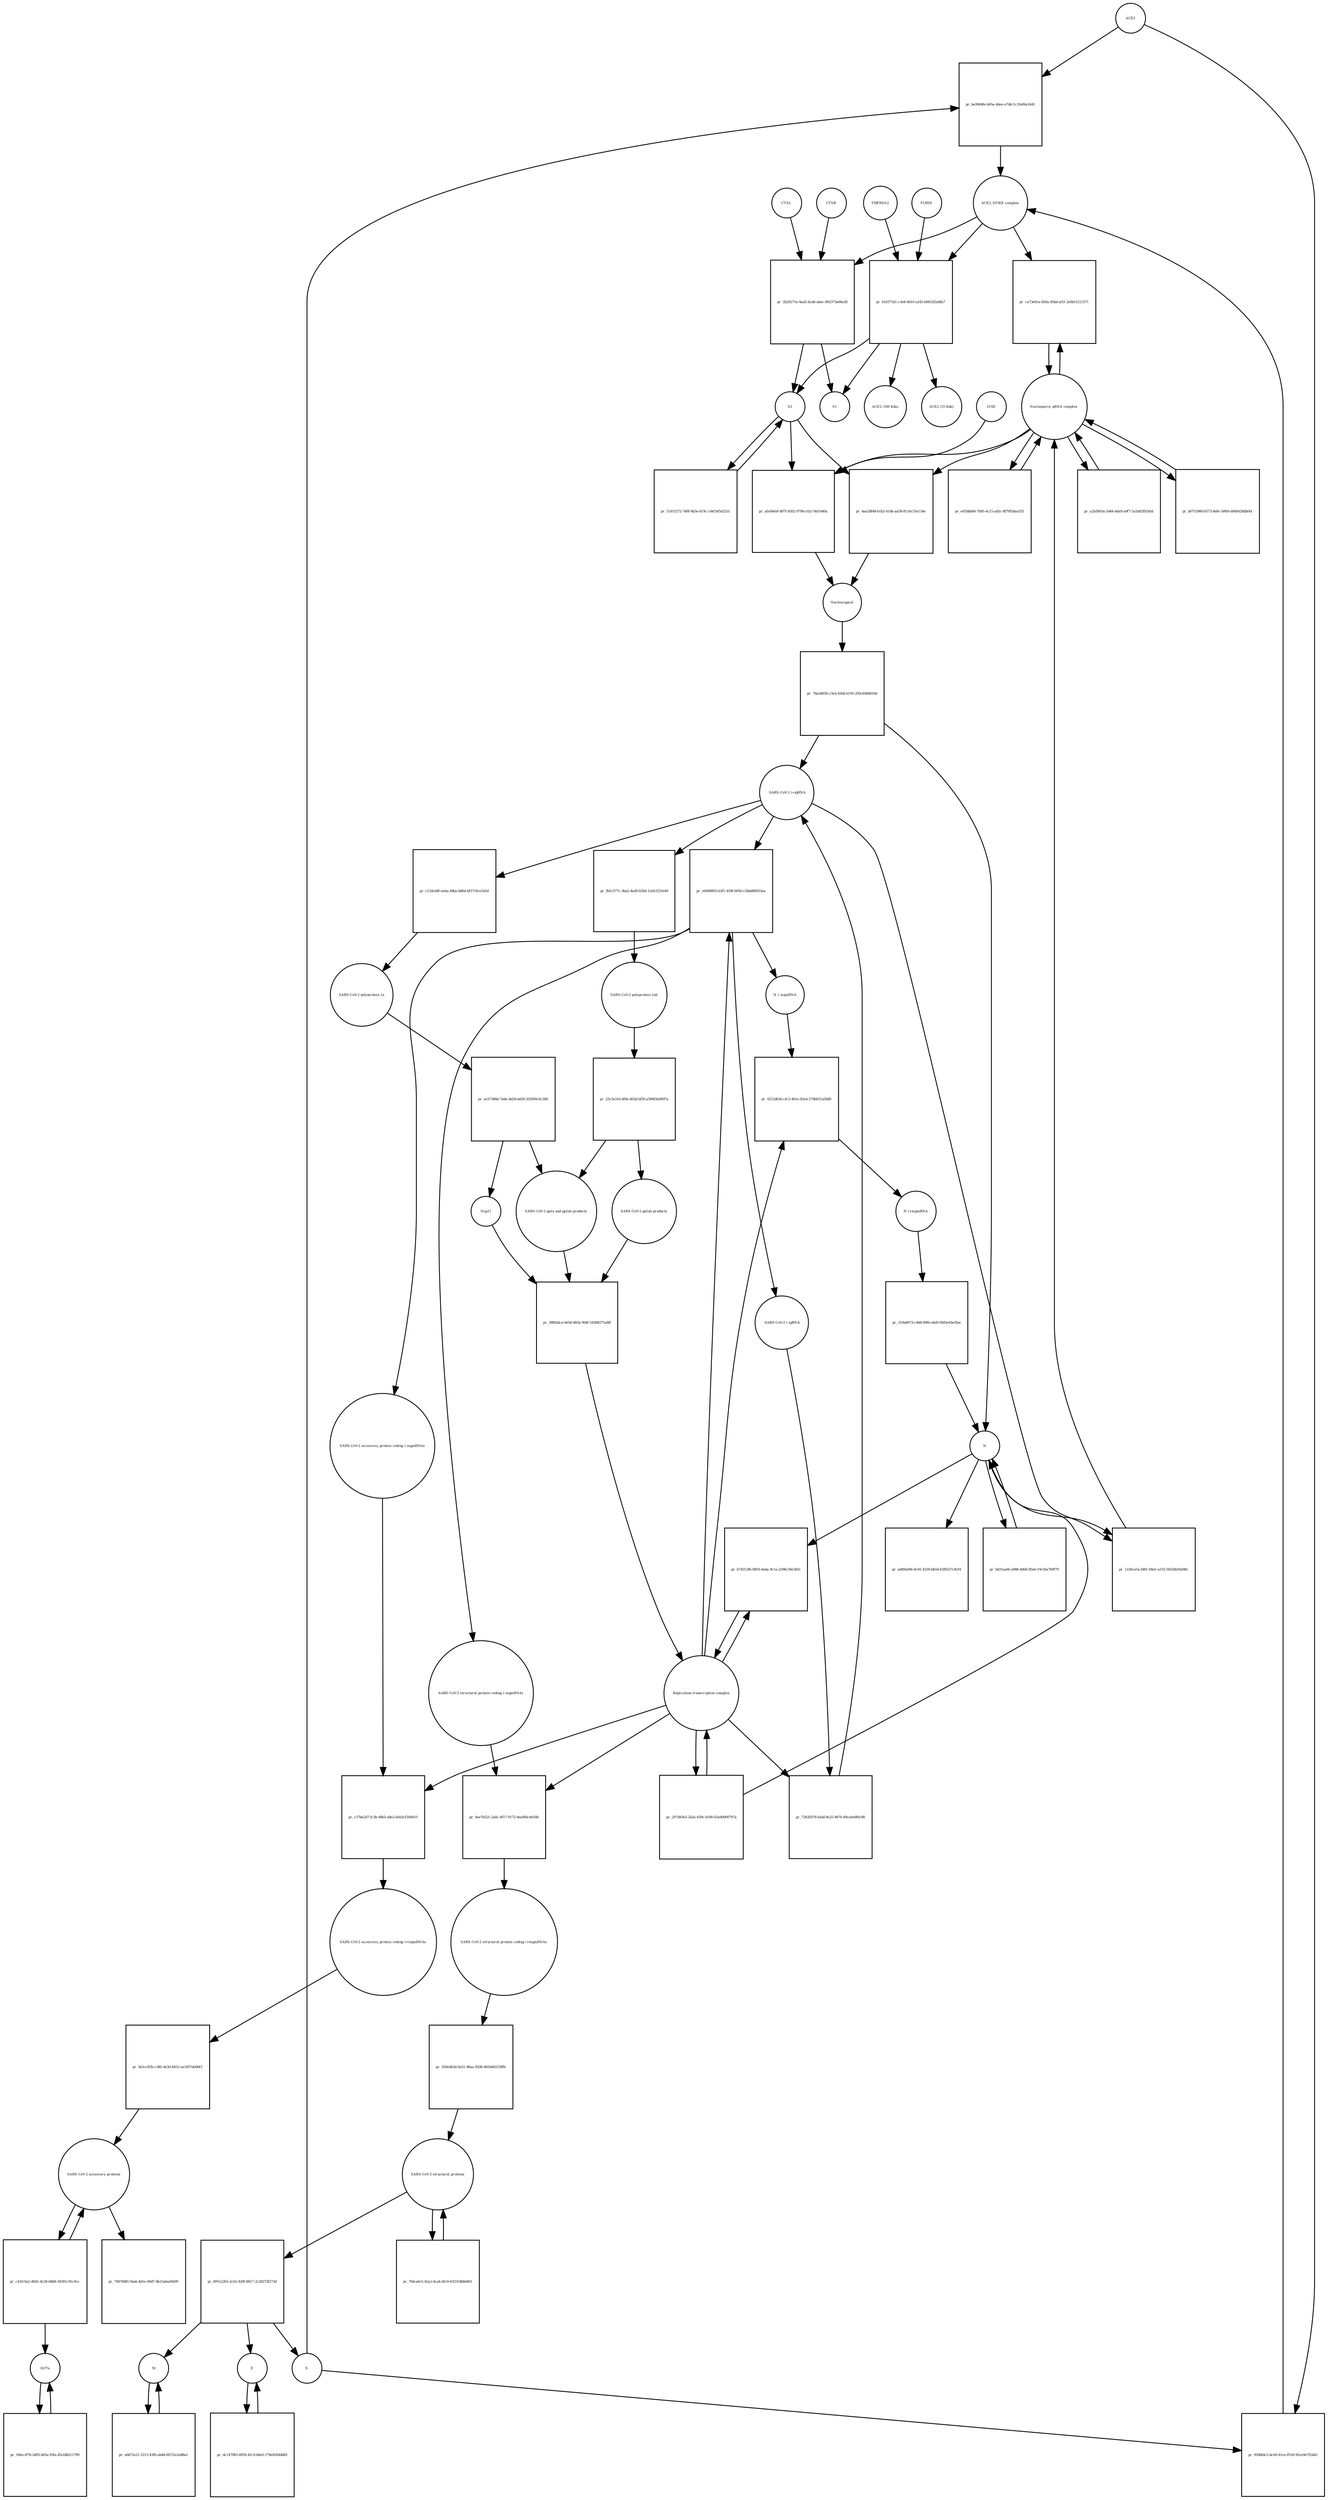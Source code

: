 strict digraph  {
ACE2 [annotation="", bipartite=0, cls=macromolecule, fontsize=4, label=ACE2, shape=circle];
"pr_be3964fe-b05a-44ee-a7d4-1c33ef6a1445" [annotation="", bipartite=1, cls=process, fontsize=4, label="pr_be3964fe-b05a-44ee-a7d4-1c33ef6a1445", shape=square];
"ACE2_SPIKE complex" [annotation="", bipartite=0, cls=complex, fontsize=4, label="ACE2_SPIKE complex", shape=circle];
S [annotation="", bipartite=0, cls="macromolecule multimer", fontsize=4, label=S, shape=circle];
"Nucleoporin_gRNA complex " [annotation="", bipartite=0, cls=complex, fontsize=4, label="Nucleoporin_gRNA complex ", shape=circle];
"pr_ca73e81e-850a-45bd-af1f-2e0b51215371" [annotation="", bipartite=1, cls=process, fontsize=4, label="pr_ca73e81e-850a-45bd-af1f-2e0b51215371", shape=square];
"pr_2b30271e-4ad2-4cdd-abec-802373a66e28" [annotation="", bipartite=1, cls=process, fontsize=4, label="pr_2b30271e-4ad2-4cdd-abec-802373a66e28", shape=square];
S2 [annotation="", bipartite=0, cls=macromolecule, fontsize=4, label=S2, shape=circle];
CTSB [annotation="", bipartite=0, cls=macromolecule, fontsize=4, label=CTSB, shape=circle];
CTSL [annotation="", bipartite=0, cls=macromolecule, fontsize=4, label=CTSL, shape=circle];
S1 [annotation="", bipartite=0, cls=macromolecule, fontsize=4, label=S1, shape=circle];
"pr_950bfdc2-bc69-41ce-87a9-92ce9e7f24d3" [annotation="", bipartite=1, cls=process, fontsize=4, label="pr_950bfdc2-bc69-41ce-87a9-92ce9e7f24d3", shape=square];
"pr_afa09ebf-897f-4502-9798-c02c74d1440a" [annotation="", bipartite=1, cls=process, fontsize=4, label="pr_afa09ebf-897f-4502-9798-c02c74d1440a", shape=square];
Nucleocapsid [annotation="", bipartite=0, cls=complex, fontsize=4, label=Nucleocapsid, shape=circle];
LY6E [annotation="", bipartite=0, cls=macromolecule, fontsize=4, label=LY6E, shape=circle];
"pr_4ae28f48-b1b2-41db-aa58-8116c55e134e" [annotation="", bipartite=1, cls=process, fontsize=4, label="pr_4ae28f48-b1b2-41db-aa58-8116c55e134e", shape=square];
"pr_76a34630-c3e4-450d-b195-293c649d0146" [annotation="", bipartite=1, cls=process, fontsize=4, label="pr_76a34630-c3e4-450d-b195-293c649d0146", shape=square];
" SARS-CoV-2 (+)gRNA" [annotation="", bipartite=0, cls="nucleic acid feature", fontsize=4, label=" SARS-CoV-2 (+)gRNA", shape=circle];
N [annotation="", bipartite=0, cls="macromolecule multimer", fontsize=4, label=N, shape=circle];
"SARS-CoV-2 polyprotein 1ab" [annotation="", bipartite=0, cls=macromolecule, fontsize=4, label="SARS-CoV-2 polyprotein 1ab", shape=circle];
"pr_23c3e316-4f9e-402d-bf5f-a59963e9697a" [annotation="", bipartite=1, cls=process, fontsize=4, label="pr_23c3e316-4f9e-402d-bf5f-a59963e9697a", shape=square];
"SARS-CoV-2 pp1ab products" [annotation="", bipartite=0, cls=complex, fontsize=4, label="SARS-CoV-2 pp1ab products", shape=circle];
"SARS-CoV-2 pp1a and pp1ab products" [annotation="", bipartite=0, cls=complex, fontsize=4, label="SARS-CoV-2 pp1a and pp1ab products", shape=circle];
"SARS-CoV-2 polyprotein 1a" [annotation="", bipartite=0, cls=macromolecule, fontsize=4, label="SARS-CoV-2 polyprotein 1a", shape=circle];
"pr_ac67388d-7ebe-4d28-bd18-503f90c9c288" [annotation="", bipartite=1, cls=process, fontsize=4, label="pr_ac67388d-7ebe-4d28-bd18-503f90c9c288", shape=square];
Nsp11 [annotation="", bipartite=0, cls=macromolecule, fontsize=4, label=Nsp11, shape=circle];
"pr_a2b5893a-5d44-4da9-a9f7-5a1b82f9245d" [annotation="", bipartite=1, cls=process, fontsize=4, label="pr_a2b5893a-5d44-4da9-a9f7-5a1b82f9245d", shape=square];
"pr_b0753980-b573-460c-b869-d048429dbf44" [annotation="", bipartite=1, cls=process, fontsize=4, label="pr_b0753980-b573-460c-b869-d048429dbf44", shape=square];
"SARS-CoV-2 structural proteins" [annotation="", bipartite=0, cls=complex, fontsize=4, label="SARS-CoV-2 structural proteins", shape=circle];
"pr_897e2263-2c62-429f-8817-2c28273f273d" [annotation="", bipartite=1, cls=process, fontsize=4, label="pr_897e2263-2c62-429f-8817-2c28273f273d", shape=square];
M [annotation="", bipartite=0, cls=macromolecule, fontsize=4, label=M, shape=circle];
E [annotation="", bipartite=0, cls=macromolecule, fontsize=4, label=E, shape=circle];
"Replication transcription complex" [annotation="", bipartite=0, cls=complex, fontsize=4, label="Replication transcription complex", shape=circle];
"pr_b74212fb-6603-4aba-9c1a-2296c56e3fd3" [annotation="", bipartite=1, cls=process, fontsize=4, label="pr_b74212fb-6603-4aba-9c1a-2296c56e3fd3", shape=square];
"pr_ad69a684-6c65-4259-bb5d-62fb527c8cf4" [annotation="", bipartite=1, cls=process, fontsize=4, label="pr_ad69a684-6c65-4259-bb5d-62fb527c8cf4", shape=square];
"SARS-CoV-2 accessory proteins" [annotation="", bipartite=0, cls=complex, fontsize=4, label="SARS-CoV-2 accessory proteins", shape=circle];
"pr_79d7fd80-5bab-4d1e-90d7-4b15a6ad5699" [annotation="", bipartite=1, cls=process, fontsize=4, label="pr_79d7fd80-5bab-4d1e-90d7-4b15a6ad5699", shape=square];
"pr_7fdca6c5-42a2-4ca4-bfc9-63331db8d401" [annotation="", bipartite=1, cls=process, fontsize=4, label="pr_7fdca6c5-42a2-4ca4-bfc9-63331db8d401", shape=square];
"pr_297d43e5-2b2a-439c-b190-02ed0900797a" [annotation="", bipartite=1, cls=process, fontsize=4, label="pr_297d43e5-2b2a-439c-b190-02ed0900797a", shape=square];
"pr_bd31aa6f-a988-4d0d-85eb-19c5ba769f79" [annotation="", bipartite=1, cls=process, fontsize=4, label="pr_bd31aa6f-a988-4d0d-85eb-19c5ba769f79", shape=square];
"pr_38f82dca-b03d-483a-964f-18308271a8ff" [annotation="", bipartite=1, cls=process, fontsize=4, label="pr_38f82dca-b03d-483a-964f-18308271a8ff", shape=square];
"SARS-CoV-2 accessory protein coding (-)sgmRNAs" [annotation="", bipartite=0, cls=complex, fontsize=4, label="SARS-CoV-2 accessory protein coding (-)sgmRNAs", shape=circle];
"pr_c37be2d7-fc3b-48b3-a8e2-6eb3cf304410" [annotation="", bipartite=1, cls=process, fontsize=4, label="pr_c37be2d7-fc3b-48b3-a8e2-6eb3cf304410", shape=square];
"SARS-CoV-2 accessory protein coding (+)sgmRNAs" [annotation="", bipartite=0, cls=complex, fontsize=4, label="SARS-CoV-2 accessory protein coding (+)sgmRNAs", shape=circle];
"SARS-CoV-2 structural protein coding (-)sgmRNAs" [annotation="", bipartite=0, cls=complex, fontsize=4, label="SARS-CoV-2 structural protein coding (-)sgmRNAs", shape=circle];
"pr_4ee7b521-2a6c-4f17-9172-4ea9fdcde50b" [annotation="", bipartite=1, cls=process, fontsize=4, label="pr_4ee7b521-2a6c-4f17-9172-4ea9fdcde50b", shape=square];
"SARS-CoV-2 structural protein coding (+)sgmRNAs" [annotation="", bipartite=0, cls=complex, fontsize=4, label="SARS-CoV-2 structural protein coding (+)sgmRNAs", shape=circle];
"N (-)sgmRNA" [annotation="", bipartite=0, cls="nucleic acid feature", fontsize=4, label="N (-)sgmRNA", shape=circle];
"pr_0215d626-cfc2-461e-85e4-579b031a58d0" [annotation="", bipartite=1, cls=process, fontsize=4, label="pr_0215d626-cfc2-461e-85e4-579b031a58d0", shape=square];
"N (+)sgmRNA" [annotation="", bipartite=0, cls="nucleic acid feature", fontsize=4, label="N (+)sgmRNA", shape=circle];
"pr_319a8073-c448-49f6-a4d5-f0d5e43e5fae" [annotation="", bipartite=1, cls=process, fontsize=4, label="pr_319a8073-c448-49f6-a4d5-f0d5e43e5fae", shape=square];
"pr_e6809803-b3f1-459f-b056-c58dd00053ea" [annotation="", bipartite=1, cls=process, fontsize=4, label="pr_e6809803-b3f1-459f-b056-c58dd00053ea", shape=square];
" SARS-CoV-2 (-)gRNA" [annotation="", bipartite=0, cls="nucleic acid feature", fontsize=4, label=" SARS-CoV-2 (-)gRNA", shape=circle];
"pr_c12dcb6f-ee6a-49ba-b86d-bf3719ce1b5d" [annotation="", bipartite=1, cls=process, fontsize=4, label="pr_c12dcb6f-ee6a-49ba-b86d-bf3719ce1b5d", shape=square];
"pr_fb5c577c-3ba2-4ed9-836d-12efcf21fe49" [annotation="", bipartite=1, cls=process, fontsize=4, label="pr_fb5c577c-3ba2-4ed9-836d-12efcf21fe49", shape=square];
"pr_9a5cc85b-c385-4e3d-8453-ae1857de66f3" [annotation="", bipartite=1, cls=process, fontsize=4, label="pr_9a5cc85b-c385-4e3d-8453-ae1857de66f3", shape=square];
"pr_358ed43d-0a51-48aa-9208-465bb02538fb" [annotation="", bipartite=1, cls=process, fontsize=4, label="pr_358ed43d-0a51-48aa-9208-465bb02538fb", shape=square];
"pr_72835076-fadd-4e25-8476-49ca0e6f6c88" [annotation="", bipartite=1, cls=process, fontsize=4, label="pr_72835076-fadd-4e25-8476-49ca0e6f6c88", shape=square];
"pr_1226ca5a-fd81-44e5-a155-56528a92d4fe" [annotation="", bipartite=1, cls=process, fontsize=4, label="pr_1226ca5a-fd81-44e5-a155-56528a92d4fe", shape=square];
"pr_e01bbbb0-7b95-4c15-ad5c-8f79f5daa555" [annotation="", bipartite=1, cls=process, fontsize=4, label="pr_e01bbbb0-7b95-4c15-ad5c-8f79f5daa555", shape=square];
"pr_c41fc0a2-d0d1-4c28-b868-39391c91c9cc" [annotation="", bipartite=1, cls=process, fontsize=4, label="pr_c41fc0a2-d0d1-4c28-b868-39391c91c9cc", shape=square];
Orf7a [annotation="", bipartite=0, cls=macromolecule, fontsize=4, label=Orf7a, shape=circle];
"pr_b10371b1-c3e8-4010-a245-b0652f2a8fa7" [annotation="", bipartite=1, cls=process, fontsize=4, label="pr_b10371b1-c3e8-4010-a245-b0652f2a8fa7", shape=square];
FURIN [annotation="", bipartite=0, cls=macromolecule, fontsize=4, label=FURIN, shape=circle];
TMPRSS2 [annotation="", bipartite=0, cls=macromolecule, fontsize=4, label=TMPRSS2, shape=circle];
"ACE2 (100 Kda)" [annotation="", bipartite=0, cls=macromolecule, fontsize=4, label="ACE2 (100 Kda)", shape=circle];
"ACE2 (15 Kda)" [annotation="", bipartite=0, cls=macromolecule, fontsize=4, label="ACE2 (15 Kda)", shape=circle];
"pr_51815272-7d6f-4b3e-819c-c841bf5d3231" [annotation="", bipartite=1, cls=process, fontsize=4, label="pr_51815272-7d6f-4b3e-819c-c841bf5d3231", shape=square];
"pr_dc147983-4959-41c9-b6e5-179e83044882" [annotation="", bipartite=1, cls=process, fontsize=4, label="pr_dc147983-4959-41c9-b6e5-179e83044882", shape=square];
"pr_a6672e21-5213-43f6-ab48-6f151e2a88a1" [annotation="", bipartite=1, cls=process, fontsize=4, label="pr_a6672e21-5213-43f6-ab48-6f151e2a88a1", shape=square];
"pr_1b6cc878-2d93-465a-95fa-d5cfdb211799" [annotation="", bipartite=1, cls=process, fontsize=4, label="pr_1b6cc878-2d93-465a-95fa-d5cfdb211799", shape=square];
ACE2 -> "pr_be3964fe-b05a-44ee-a7d4-1c33ef6a1445"  [annotation="", interaction_type=consumption];
ACE2 -> "pr_950bfdc2-bc69-41ce-87a9-92ce9e7f24d3"  [annotation="", interaction_type=consumption];
"pr_be3964fe-b05a-44ee-a7d4-1c33ef6a1445" -> "ACE2_SPIKE complex"  [annotation="", interaction_type=production];
"ACE2_SPIKE complex" -> "pr_ca73e81e-850a-45bd-af1f-2e0b51215371"  [annotation="urn_miriam_pubmed_32142651|urn_miriam_pubmed_32094589", interaction_type=stimulation];
"ACE2_SPIKE complex" -> "pr_2b30271e-4ad2-4cdd-abec-802373a66e28"  [annotation="", interaction_type=consumption];
"ACE2_SPIKE complex" -> "pr_b10371b1-c3e8-4010-a245-b0652f2a8fa7"  [annotation="", interaction_type=consumption];
S -> "pr_be3964fe-b05a-44ee-a7d4-1c33ef6a1445"  [annotation="", interaction_type=consumption];
S -> "pr_950bfdc2-bc69-41ce-87a9-92ce9e7f24d3"  [annotation="", interaction_type=consumption];
"Nucleoporin_gRNA complex " -> "pr_ca73e81e-850a-45bd-af1f-2e0b51215371"  [annotation="", interaction_type=consumption];
"Nucleoporin_gRNA complex " -> "pr_afa09ebf-897f-4502-9798-c02c74d1440a"  [annotation="", interaction_type=consumption];
"Nucleoporin_gRNA complex " -> "pr_4ae28f48-b1b2-41db-aa58-8116c55e134e"  [annotation="", interaction_type=consumption];
"Nucleoporin_gRNA complex " -> "pr_a2b5893a-5d44-4da9-a9f7-5a1b82f9245d"  [annotation="", interaction_type=consumption];
"Nucleoporin_gRNA complex " -> "pr_b0753980-b573-460c-b869-d048429dbf44"  [annotation="", interaction_type=consumption];
"Nucleoporin_gRNA complex " -> "pr_e01bbbb0-7b95-4c15-ad5c-8f79f5daa555"  [annotation="", interaction_type=consumption];
"pr_ca73e81e-850a-45bd-af1f-2e0b51215371" -> "Nucleoporin_gRNA complex "  [annotation="", interaction_type=production];
"pr_2b30271e-4ad2-4cdd-abec-802373a66e28" -> S2  [annotation="", interaction_type=production];
"pr_2b30271e-4ad2-4cdd-abec-802373a66e28" -> S1  [annotation="", interaction_type=production];
S2 -> "pr_afa09ebf-897f-4502-9798-c02c74d1440a"  [annotation="urn_miriam_doi_10.1101%2F2020.03.05.979260|urn_miriam_doi_10.1101%2F2020.04.02.021469", interaction_type=stimulation];
S2 -> "pr_4ae28f48-b1b2-41db-aa58-8116c55e134e"  [annotation="", interaction_type=stimulation];
S2 -> "pr_51815272-7d6f-4b3e-819c-c841bf5d3231"  [annotation="", interaction_type=consumption];
CTSB -> "pr_2b30271e-4ad2-4cdd-abec-802373a66e28"  [annotation=urn_miriam_pubmed_32142651, interaction_type=catalysis];
CTSL -> "pr_2b30271e-4ad2-4cdd-abec-802373a66e28"  [annotation=urn_miriam_pubmed_32142651, interaction_type=catalysis];
"pr_950bfdc2-bc69-41ce-87a9-92ce9e7f24d3" -> "ACE2_SPIKE complex"  [annotation="", interaction_type=production];
"pr_afa09ebf-897f-4502-9798-c02c74d1440a" -> Nucleocapsid  [annotation="", interaction_type=production];
Nucleocapsid -> "pr_76a34630-c3e4-450d-b195-293c649d0146"  [annotation="", interaction_type=consumption];
LY6E -> "pr_afa09ebf-897f-4502-9798-c02c74d1440a"  [annotation="urn_miriam_doi_10.1101%2F2020.03.05.979260|urn_miriam_doi_10.1101%2F2020.04.02.021469", interaction_type=inhibition];
"pr_4ae28f48-b1b2-41db-aa58-8116c55e134e" -> Nucleocapsid  [annotation="", interaction_type=production];
"pr_76a34630-c3e4-450d-b195-293c649d0146" -> " SARS-CoV-2 (+)gRNA"  [annotation="", interaction_type=production];
"pr_76a34630-c3e4-450d-b195-293c649d0146" -> N  [annotation="", interaction_type=production];
" SARS-CoV-2 (+)gRNA" -> "pr_e6809803-b3f1-459f-b056-c58dd00053ea"  [annotation="", interaction_type=consumption];
" SARS-CoV-2 (+)gRNA" -> "pr_c12dcb6f-ee6a-49ba-b86d-bf3719ce1b5d"  [annotation="", interaction_type=consumption];
" SARS-CoV-2 (+)gRNA" -> "pr_fb5c577c-3ba2-4ed9-836d-12efcf21fe49"  [annotation="", interaction_type=consumption];
" SARS-CoV-2 (+)gRNA" -> "pr_1226ca5a-fd81-44e5-a155-56528a92d4fe"  [annotation="", interaction_type=consumption];
N -> "pr_b74212fb-6603-4aba-9c1a-2296c56e3fd3"  [annotation="", interaction_type=consumption];
N -> "pr_ad69a684-6c65-4259-bb5d-62fb527c8cf4"  [annotation="", interaction_type=consumption];
N -> "pr_bd31aa6f-a988-4d0d-85eb-19c5ba769f79"  [annotation="", interaction_type=consumption];
N -> "pr_1226ca5a-fd81-44e5-a155-56528a92d4fe"  [annotation="", interaction_type=consumption];
"SARS-CoV-2 polyprotein 1ab" -> "pr_23c3e316-4f9e-402d-bf5f-a59963e9697a"  [annotation=urn_miriam_pubmed_31226023, interaction_type=catalysis];
"pr_23c3e316-4f9e-402d-bf5f-a59963e9697a" -> "SARS-CoV-2 pp1ab products"  [annotation="", interaction_type=production];
"pr_23c3e316-4f9e-402d-bf5f-a59963e9697a" -> "SARS-CoV-2 pp1a and pp1ab products"  [annotation="", interaction_type=production];
"SARS-CoV-2 pp1ab products" -> "pr_38f82dca-b03d-483a-964f-18308271a8ff"  [annotation="", interaction_type=consumption];
"SARS-CoV-2 pp1a and pp1ab products" -> "pr_38f82dca-b03d-483a-964f-18308271a8ff"  [annotation="", interaction_type=consumption];
"SARS-CoV-2 polyprotein 1a" -> "pr_ac67388d-7ebe-4d28-bd18-503f90c9c288"  [annotation=urn_miriam_pubmed_31226023, interaction_type=catalysis];
"pr_ac67388d-7ebe-4d28-bd18-503f90c9c288" -> Nsp11  [annotation="", interaction_type=production];
"pr_ac67388d-7ebe-4d28-bd18-503f90c9c288" -> "SARS-CoV-2 pp1a and pp1ab products"  [annotation="", interaction_type=production];
Nsp11 -> "pr_38f82dca-b03d-483a-964f-18308271a8ff"  [annotation="", interaction_type=consumption];
"pr_a2b5893a-5d44-4da9-a9f7-5a1b82f9245d" -> "Nucleoporin_gRNA complex "  [annotation="", interaction_type=production];
"pr_b0753980-b573-460c-b869-d048429dbf44" -> "Nucleoporin_gRNA complex "  [annotation="", interaction_type=production];
"SARS-CoV-2 structural proteins" -> "pr_897e2263-2c62-429f-8817-2c28273f273d"  [annotation="", interaction_type=consumption];
"SARS-CoV-2 structural proteins" -> "pr_7fdca6c5-42a2-4ca4-bfc9-63331db8d401"  [annotation="", interaction_type=consumption];
"pr_897e2263-2c62-429f-8817-2c28273f273d" -> M  [annotation="", interaction_type=production];
"pr_897e2263-2c62-429f-8817-2c28273f273d" -> E  [annotation="", interaction_type=production];
"pr_897e2263-2c62-429f-8817-2c28273f273d" -> S  [annotation="", interaction_type=production];
M -> "pr_a6672e21-5213-43f6-ab48-6f151e2a88a1"  [annotation="", interaction_type=consumption];
E -> "pr_dc147983-4959-41c9-b6e5-179e83044882"  [annotation="", interaction_type=consumption];
"Replication transcription complex" -> "pr_b74212fb-6603-4aba-9c1a-2296c56e3fd3"  [annotation="", interaction_type=consumption];
"Replication transcription complex" -> "pr_297d43e5-2b2a-439c-b190-02ed0900797a"  [annotation="", interaction_type=consumption];
"Replication transcription complex" -> "pr_c37be2d7-fc3b-48b3-a8e2-6eb3cf304410"  [annotation="", interaction_type="necessary stimulation"];
"Replication transcription complex" -> "pr_4ee7b521-2a6c-4f17-9172-4ea9fdcde50b"  [annotation="", interaction_type="necessary stimulation"];
"Replication transcription complex" -> "pr_0215d626-cfc2-461e-85e4-579b031a58d0"  [annotation="", interaction_type="necessary stimulation"];
"Replication transcription complex" -> "pr_e6809803-b3f1-459f-b056-c58dd00053ea"  [annotation="", interaction_type="necessary stimulation"];
"Replication transcription complex" -> "pr_72835076-fadd-4e25-8476-49ca0e6f6c88"  [annotation="", interaction_type="necessary stimulation"];
"pr_b74212fb-6603-4aba-9c1a-2296c56e3fd3" -> "Replication transcription complex"  [annotation="", interaction_type=production];
"SARS-CoV-2 accessory proteins" -> "pr_79d7fd80-5bab-4d1e-90d7-4b15a6ad5699"  [annotation="", interaction_type=consumption];
"SARS-CoV-2 accessory proteins" -> "pr_c41fc0a2-d0d1-4c28-b868-39391c91c9cc"  [annotation="", interaction_type=consumption];
"pr_7fdca6c5-42a2-4ca4-bfc9-63331db8d401" -> "SARS-CoV-2 structural proteins"  [annotation="", interaction_type=production];
"pr_297d43e5-2b2a-439c-b190-02ed0900797a" -> "Replication transcription complex"  [annotation="", interaction_type=production];
"pr_297d43e5-2b2a-439c-b190-02ed0900797a" -> N  [annotation="", interaction_type=production];
"pr_bd31aa6f-a988-4d0d-85eb-19c5ba769f79" -> N  [annotation="", interaction_type=production];
"pr_38f82dca-b03d-483a-964f-18308271a8ff" -> "Replication transcription complex"  [annotation="", interaction_type=production];
"SARS-CoV-2 accessory protein coding (-)sgmRNAs" -> "pr_c37be2d7-fc3b-48b3-a8e2-6eb3cf304410"  [annotation="", interaction_type=consumption];
"pr_c37be2d7-fc3b-48b3-a8e2-6eb3cf304410" -> "SARS-CoV-2 accessory protein coding (+)sgmRNAs"  [annotation="", interaction_type=production];
"SARS-CoV-2 accessory protein coding (+)sgmRNAs" -> "pr_9a5cc85b-c385-4e3d-8453-ae1857de66f3"  [annotation="", interaction_type=consumption];
"SARS-CoV-2 structural protein coding (-)sgmRNAs" -> "pr_4ee7b521-2a6c-4f17-9172-4ea9fdcde50b"  [annotation="", interaction_type=consumption];
"pr_4ee7b521-2a6c-4f17-9172-4ea9fdcde50b" -> "SARS-CoV-2 structural protein coding (+)sgmRNAs"  [annotation="", interaction_type=production];
"SARS-CoV-2 structural protein coding (+)sgmRNAs" -> "pr_358ed43d-0a51-48aa-9208-465bb02538fb"  [annotation="", interaction_type=consumption];
"N (-)sgmRNA" -> "pr_0215d626-cfc2-461e-85e4-579b031a58d0"  [annotation="", interaction_type=consumption];
"pr_0215d626-cfc2-461e-85e4-579b031a58d0" -> "N (+)sgmRNA"  [annotation="", interaction_type=production];
"N (+)sgmRNA" -> "pr_319a8073-c448-49f6-a4d5-f0d5e43e5fae"  [annotation="", interaction_type=consumption];
"pr_319a8073-c448-49f6-a4d5-f0d5e43e5fae" -> N  [annotation="", interaction_type=production];
"pr_e6809803-b3f1-459f-b056-c58dd00053ea" -> " SARS-CoV-2 (-)gRNA"  [annotation="", interaction_type=production];
"pr_e6809803-b3f1-459f-b056-c58dd00053ea" -> "SARS-CoV-2 accessory protein coding (-)sgmRNAs"  [annotation="", interaction_type=production];
"pr_e6809803-b3f1-459f-b056-c58dd00053ea" -> "SARS-CoV-2 structural protein coding (-)sgmRNAs"  [annotation="", interaction_type=production];
"pr_e6809803-b3f1-459f-b056-c58dd00053ea" -> "N (-)sgmRNA"  [annotation="", interaction_type=production];
" SARS-CoV-2 (-)gRNA" -> "pr_72835076-fadd-4e25-8476-49ca0e6f6c88"  [annotation="", interaction_type=consumption];
"pr_c12dcb6f-ee6a-49ba-b86d-bf3719ce1b5d" -> "SARS-CoV-2 polyprotein 1a"  [annotation="", interaction_type=production];
"pr_fb5c577c-3ba2-4ed9-836d-12efcf21fe49" -> "SARS-CoV-2 polyprotein 1ab"  [annotation="", interaction_type=production];
"pr_9a5cc85b-c385-4e3d-8453-ae1857de66f3" -> "SARS-CoV-2 accessory proteins"  [annotation="", interaction_type=production];
"pr_358ed43d-0a51-48aa-9208-465bb02538fb" -> "SARS-CoV-2 structural proteins"  [annotation="", interaction_type=production];
"pr_72835076-fadd-4e25-8476-49ca0e6f6c88" -> " SARS-CoV-2 (+)gRNA"  [annotation="", interaction_type=production];
"pr_1226ca5a-fd81-44e5-a155-56528a92d4fe" -> "Nucleoporin_gRNA complex "  [annotation="", interaction_type=production];
"pr_e01bbbb0-7b95-4c15-ad5c-8f79f5daa555" -> "Nucleoporin_gRNA complex "  [annotation="", interaction_type=production];
"pr_c41fc0a2-d0d1-4c28-b868-39391c91c9cc" -> "SARS-CoV-2 accessory proteins"  [annotation="", interaction_type=production];
"pr_c41fc0a2-d0d1-4c28-b868-39391c91c9cc" -> Orf7a  [annotation="", interaction_type=production];
Orf7a -> "pr_1b6cc878-2d93-465a-95fa-d5cfdb211799"  [annotation="", interaction_type=consumption];
"pr_b10371b1-c3e8-4010-a245-b0652f2a8fa7" -> S2  [annotation="", interaction_type=production];
"pr_b10371b1-c3e8-4010-a245-b0652f2a8fa7" -> "ACE2 (100 Kda)"  [annotation="", interaction_type=production];
"pr_b10371b1-c3e8-4010-a245-b0652f2a8fa7" -> S1  [annotation="", interaction_type=production];
"pr_b10371b1-c3e8-4010-a245-b0652f2a8fa7" -> "ACE2 (15 Kda)"  [annotation="", interaction_type=production];
FURIN -> "pr_b10371b1-c3e8-4010-a245-b0652f2a8fa7"  [annotation="", interaction_type=catalysis];
TMPRSS2 -> "pr_b10371b1-c3e8-4010-a245-b0652f2a8fa7"  [annotation="", interaction_type=catalysis];
"pr_51815272-7d6f-4b3e-819c-c841bf5d3231" -> S2  [annotation="", interaction_type=production];
"pr_dc147983-4959-41c9-b6e5-179e83044882" -> E  [annotation="", interaction_type=production];
"pr_a6672e21-5213-43f6-ab48-6f151e2a88a1" -> M  [annotation="", interaction_type=production];
"pr_1b6cc878-2d93-465a-95fa-d5cfdb211799" -> Orf7a  [annotation="", interaction_type=production];
}
